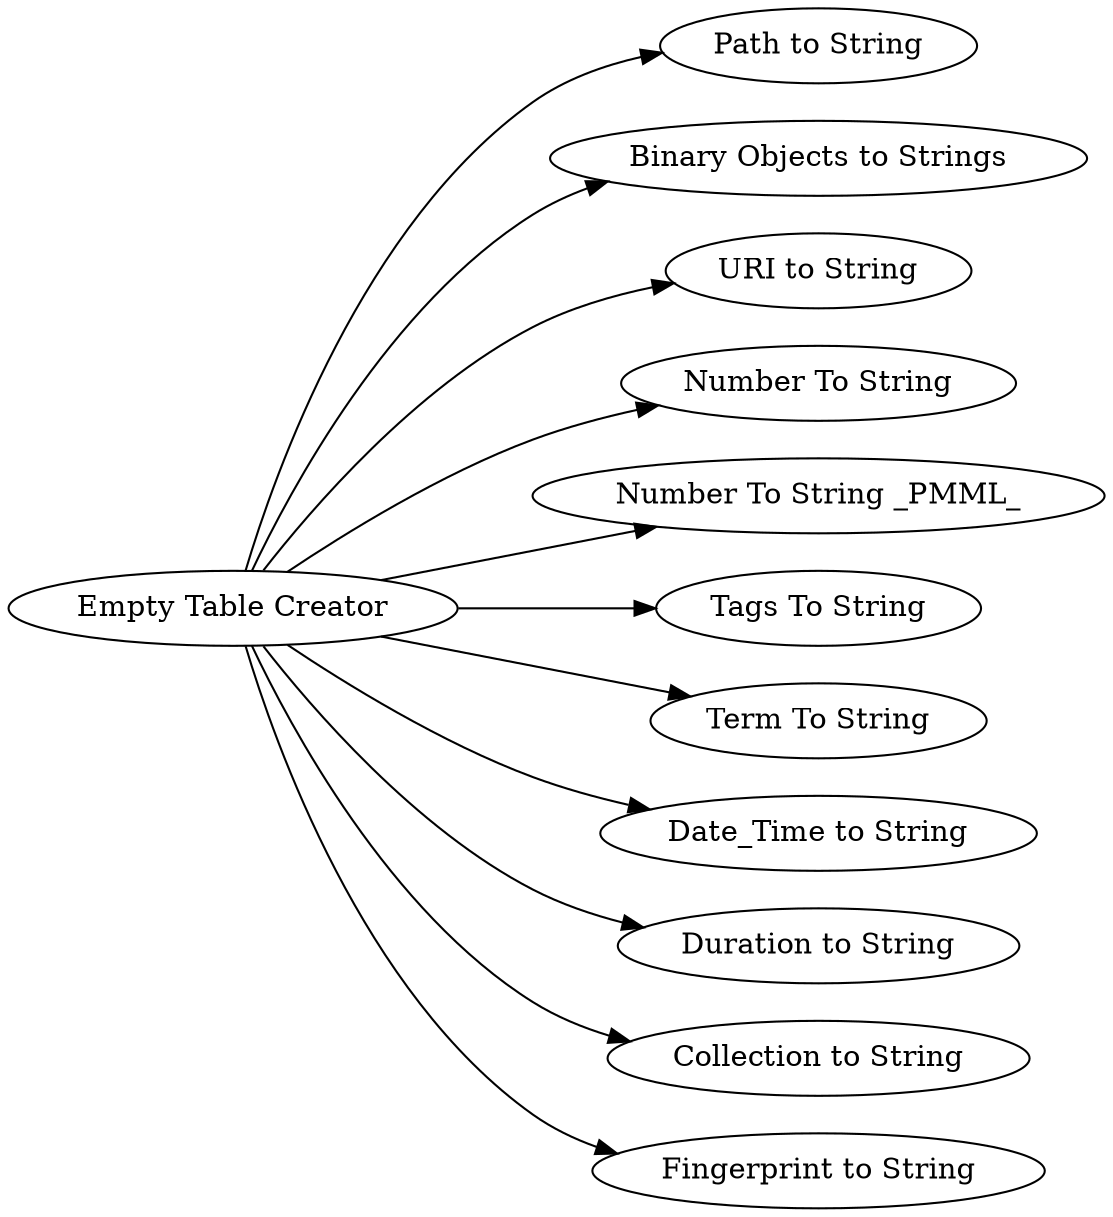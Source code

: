 digraph {
	1 [label="Empty Table Creator"]
	2 [label="Path to String"]
	3 [label="Binary Objects to Strings"]
	4 [label="URI to String"]
	5 [label="Number To String"]
	6 [label="Number To String _PMML_"]
	7 [label="Tags To String"]
	8 [label="Term To String"]
	9 [label="Date_Time to String"]
	10 [label="Duration to String"]
	11 [label="Collection to String"]
	12 [label="Fingerprint to String"]
	1 -> 2
	1 -> 3
	1 -> 4
	1 -> 5
	1 -> 6
	1 -> 7
	1 -> 8
	1 -> 9
	1 -> 10
	1 -> 11
	1 -> 12
	rankdir=LR
}
